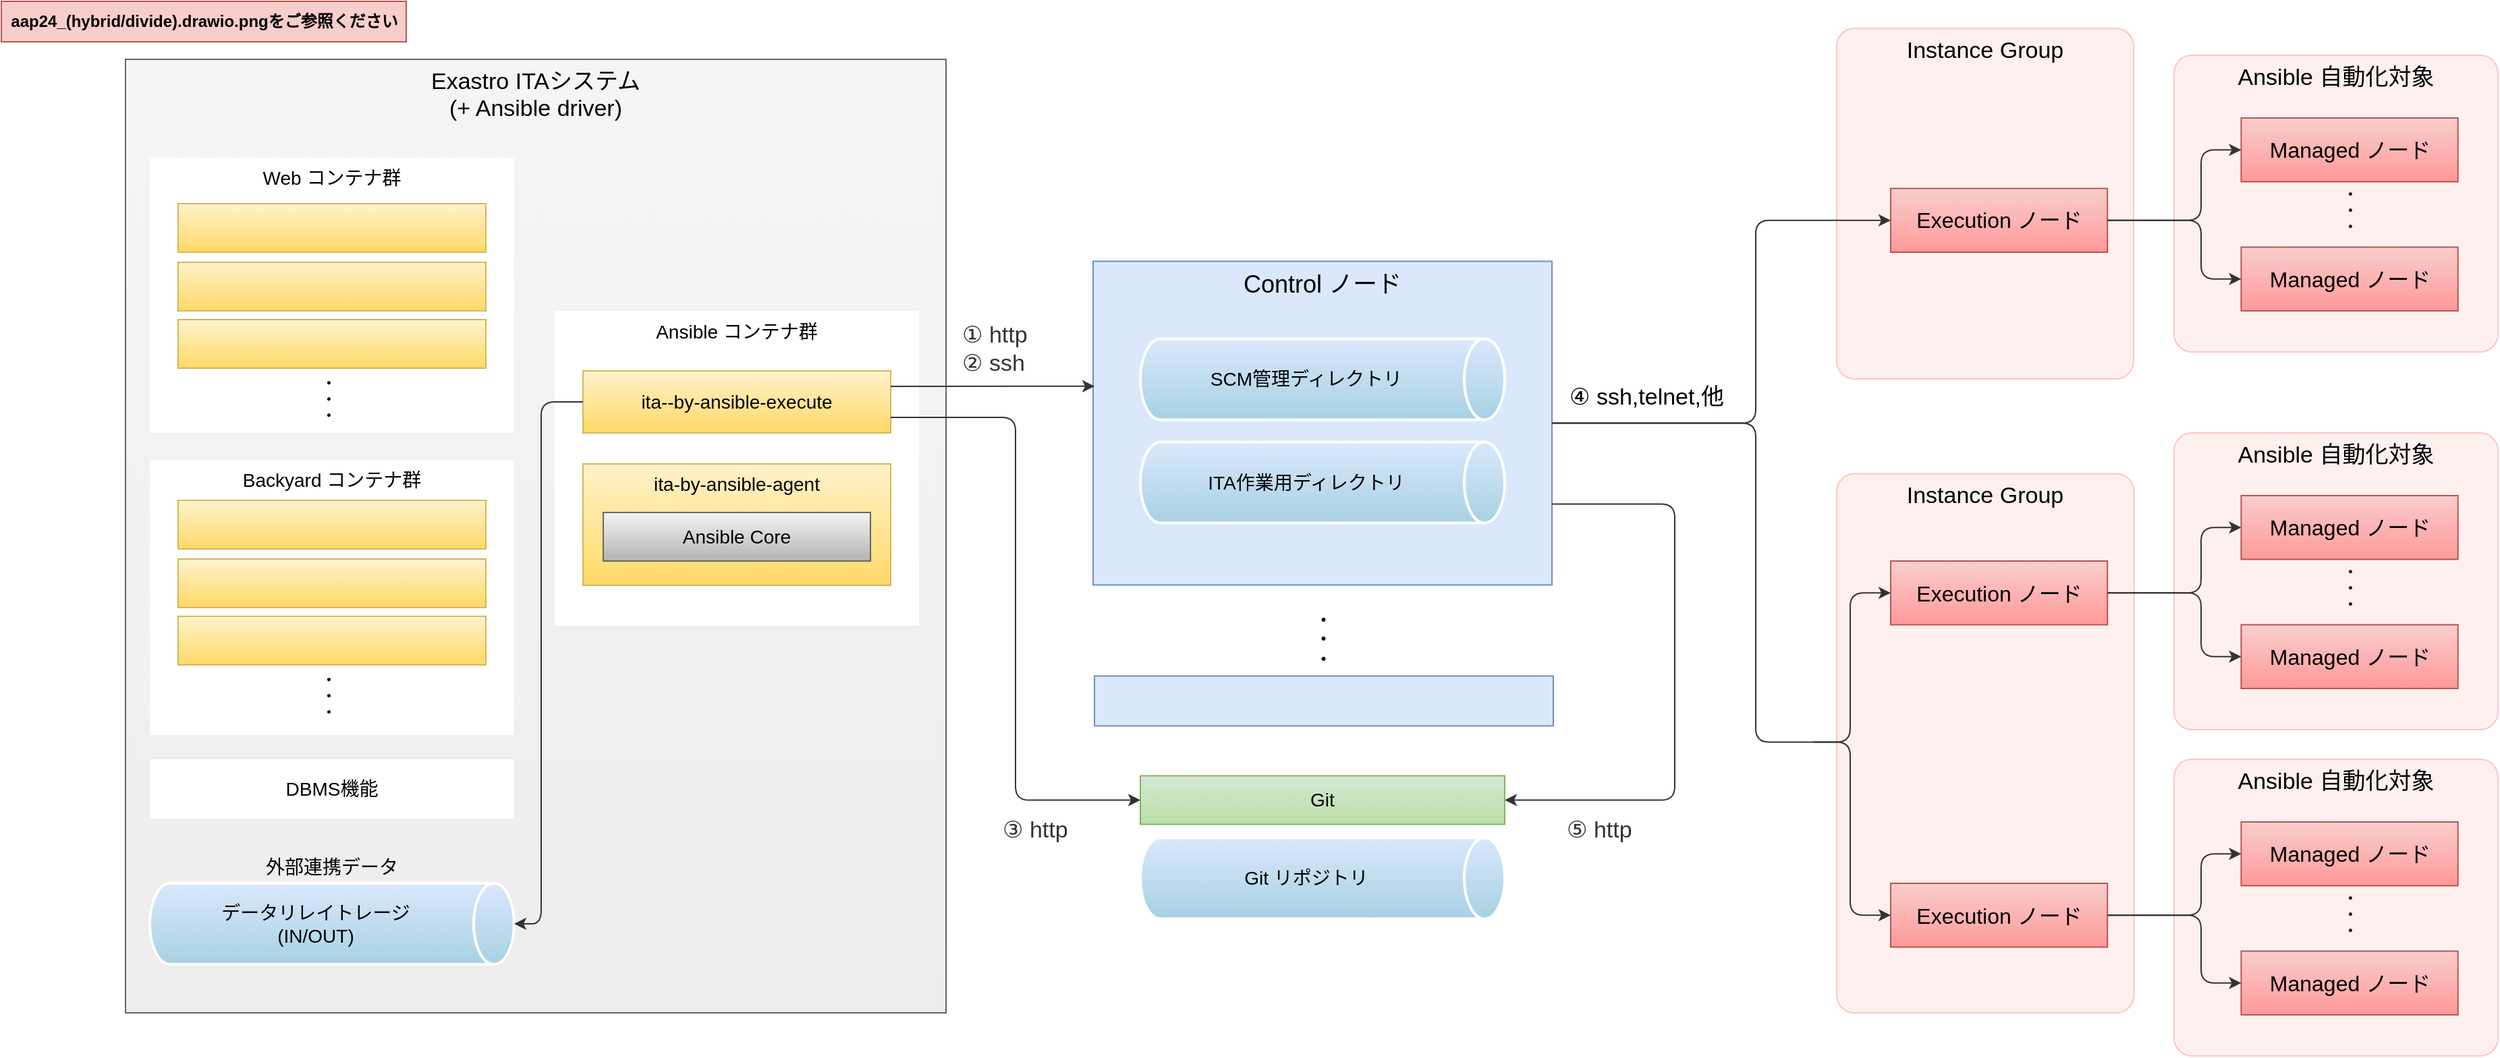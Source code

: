 <mxfile pages="3">
    <diagram name="AAP2.4以前(Execution分離)" id="HrPJcTjiu_YD1BFE7S78">
        <mxGraphModel dx="985" dy="783" grid="1" gridSize="10" guides="1" tooltips="1" connect="1" arrows="1" fold="1" page="1" pageScale="1" pageWidth="2336" pageHeight="1654" math="0" shadow="0">
            <root>
                <mxCell id="zyLyGUna_AHrawo6U4M7-0"/>
                <mxCell id="zyLyGUna_AHrawo6U4M7-1" parent="zyLyGUna_AHrawo6U4M7-0"/>
                <mxCell id="Z7OklR-XN3L8Ld0WTs61-5" value="" style="group" parent="zyLyGUna_AHrawo6U4M7-1" vertex="1" connectable="0">
                    <mxGeometry x="1620" y="612" width="240" height="220" as="geometry"/>
                </mxCell>
                <mxCell id="Z7OklR-XN3L8Ld0WTs61-6" value="Ansible 自動化対象" style="whiteSpace=wrap;html=1;fontSize=17;verticalAlign=top;strokeColor=#FFC5C2;fillColor=#FFF0F0;gradientColor=#FFF0F0;rounded=1;arcSize=6;" parent="Z7OklR-XN3L8Ld0WTs61-5" vertex="1">
                    <mxGeometry width="240" height="220" as="geometry"/>
                </mxCell>
                <mxCell id="Z7OklR-XN3L8Ld0WTs61-7" value="・&lt;br style=&quot;font-size: 10px;&quot;&gt;・&lt;br style=&quot;font-size: 10px;&quot;&gt;・" style="rounded=0;whiteSpace=wrap;html=1;strokeColor=none;strokeWidth=2;fontSize=10;fillColor=none;fontStyle=1" parent="Z7OklR-XN3L8Ld0WTs61-5" vertex="1">
                    <mxGeometry x="52.697" y="98.75" width="154.667" height="32.63" as="geometry"/>
                </mxCell>
                <mxCell id="Z7OklR-XN3L8Ld0WTs61-8" value="&lt;font style=&quot;font-size: 16px;&quot;&gt;Managed ノード&lt;/font&gt;" style="rounded=0;whiteSpace=wrap;html=1;strokeWidth=1;fontSize=14;strokeColor=#b85450;fillColor=#f8cecc;gradientColor=#FF9999;" parent="Z7OklR-XN3L8Ld0WTs61-5" vertex="1">
                    <mxGeometry x="49.725" y="142.25" width="160.615" height="47.25" as="geometry"/>
                </mxCell>
                <mxCell id="Z7OklR-XN3L8Ld0WTs61-9" value="&lt;font style=&quot;font-size: 16px;&quot;&gt;Managed ノード&lt;/font&gt;" style="rounded=0;whiteSpace=wrap;html=1;strokeWidth=1;fontSize=14;strokeColor=#b85450;fillColor=#f8cecc;gradientColor=#FF9999;" parent="Z7OklR-XN3L8Ld0WTs61-5" vertex="1">
                    <mxGeometry x="49.722" y="46.5" width="160.615" height="47.25" as="geometry"/>
                </mxCell>
                <mxCell id="Z7OklR-XN3L8Ld0WTs61-4" value="" style="group" parent="zyLyGUna_AHrawo6U4M7-1" vertex="1" connectable="0">
                    <mxGeometry x="1620" y="370" width="240" height="220" as="geometry"/>
                </mxCell>
                <mxCell id="Z7OklR-XN3L8Ld0WTs61-0" value="Ansible 自動化対象" style="whiteSpace=wrap;html=1;fontSize=17;verticalAlign=top;strokeColor=#FFC5C2;fillColor=#FFF0F0;gradientColor=#FFF0F0;rounded=1;arcSize=6;" parent="Z7OklR-XN3L8Ld0WTs61-4" vertex="1">
                    <mxGeometry width="240" height="220" as="geometry"/>
                </mxCell>
                <mxCell id="Z7OklR-XN3L8Ld0WTs61-1" value="・&lt;br style=&quot;font-size: 10px;&quot;&gt;・&lt;br style=&quot;font-size: 10px;&quot;&gt;・" style="rounded=0;whiteSpace=wrap;html=1;strokeColor=none;strokeWidth=2;fontSize=10;fillColor=none;fontStyle=1" parent="Z7OklR-XN3L8Ld0WTs61-4" vertex="1">
                    <mxGeometry x="52.697" y="98.75" width="154.667" height="32.63" as="geometry"/>
                </mxCell>
                <mxCell id="Z7OklR-XN3L8Ld0WTs61-2" value="&lt;font style=&quot;font-size: 16px;&quot;&gt;Managed ノード&lt;/font&gt;" style="rounded=0;whiteSpace=wrap;html=1;strokeWidth=1;fontSize=14;strokeColor=#b85450;fillColor=#f8cecc;gradientColor=#FF9999;" parent="Z7OklR-XN3L8Ld0WTs61-4" vertex="1">
                    <mxGeometry x="49.725" y="142.25" width="160.615" height="47.25" as="geometry"/>
                </mxCell>
                <mxCell id="Z7OklR-XN3L8Ld0WTs61-3" value="&lt;font style=&quot;font-size: 16px;&quot;&gt;Managed ノード&lt;/font&gt;" style="rounded=0;whiteSpace=wrap;html=1;strokeWidth=1;fontSize=14;strokeColor=#b85450;fillColor=#f8cecc;gradientColor=#FF9999;" parent="Z7OklR-XN3L8Ld0WTs61-4" vertex="1">
                    <mxGeometry x="49.722" y="46.5" width="160.615" height="47.25" as="geometry"/>
                </mxCell>
                <mxCell id="zyLyGUna_AHrawo6U4M7-2" value="ボリュームマウント" style="whiteSpace=wrap;html=1;fontSize=14;verticalAlign=middle;strokeColor=none;fillColor=none;align=left;fontColor=#333333;" parent="zyLyGUna_AHrawo6U4M7-1" vertex="1">
                    <mxGeometry x="420" y="594" width="168" height="44" as="geometry"/>
                </mxCell>
                <mxCell id="zyLyGUna_AHrawo6U4M7-3" value="Ansible 自動化対象" style="whiteSpace=wrap;html=1;fontSize=17;verticalAlign=top;strokeColor=#FFC5C2;fillColor=#FFF0F0;gradientColor=#FFF0F0;rounded=1;arcSize=6;" parent="zyLyGUna_AHrawo6U4M7-1" vertex="1">
                    <mxGeometry x="1620" y="90" width="240" height="220" as="geometry"/>
                </mxCell>
                <mxCell id="zyLyGUna_AHrawo6U4M7-4" value="・&lt;br style=&quot;font-size: 10px;&quot;&gt;・&lt;br style=&quot;font-size: 10px;&quot;&gt;・" style="rounded=0;whiteSpace=wrap;html=1;strokeColor=none;strokeWidth=2;fontSize=10;fillColor=none;fontStyle=1" parent="zyLyGUna_AHrawo6U4M7-1" vertex="1">
                    <mxGeometry x="1672.697" y="188.75" width="154.667" height="32.63" as="geometry"/>
                </mxCell>
                <mxCell id="zyLyGUna_AHrawo6U4M7-5" value="&lt;font style=&quot;font-size: 16px;&quot;&gt;Managed ノード&lt;/font&gt;" style="rounded=0;whiteSpace=wrap;html=1;strokeWidth=1;fontSize=14;strokeColor=#b85450;fillColor=#f8cecc;gradientColor=#FF9999;" parent="zyLyGUna_AHrawo6U4M7-1" vertex="1">
                    <mxGeometry x="1669.725" y="232.25" width="160.615" height="47.25" as="geometry"/>
                </mxCell>
                <mxCell id="zyLyGUna_AHrawo6U4M7-8" value="&lt;font style=&quot;font-size: 16px;&quot;&gt;Managed ノード&lt;/font&gt;" style="rounded=0;whiteSpace=wrap;html=1;strokeWidth=1;fontSize=14;strokeColor=#b85450;fillColor=#f8cecc;gradientColor=#FF9999;" parent="zyLyGUna_AHrawo6U4M7-1" vertex="1">
                    <mxGeometry x="1669.722" y="136.5" width="160.615" height="47.25" as="geometry"/>
                </mxCell>
                <mxCell id="zyLyGUna_AHrawo6U4M7-9" value="&lt;font style=&quot;font-size: 17px;&quot;&gt;&lt;span style=&quot;background-color: initial;&quot;&gt;Exastro ITAシステム&lt;/span&gt;&lt;br style=&quot;&quot;&gt;&lt;/font&gt;&lt;div style=&quot;font-size: 17px;&quot;&gt;&lt;font style=&quot;font-size: 17px;&quot;&gt;(+ Ansible driver)&lt;/font&gt;&lt;/div&gt;" style="whiteSpace=wrap;html=1;fillColor=#f5f5f5;fontSize=16;strokeColor=#666666;verticalAlign=top;gradientColor=#EDEDED;" parent="zyLyGUna_AHrawo6U4M7-1" vertex="1">
                    <mxGeometry x="102" y="93" width="608" height="707" as="geometry"/>
                </mxCell>
                <mxCell id="zyLyGUna_AHrawo6U4M7-10" value="Web コンテナ群" style="whiteSpace=wrap;html=1;fontSize=14;verticalAlign=top;strokeColor=none;" parent="zyLyGUna_AHrawo6U4M7-1" vertex="1">
                    <mxGeometry x="120" y="166" width="270" height="204" as="geometry"/>
                </mxCell>
                <mxCell id="zyLyGUna_AHrawo6U4M7-11" value="Ansible コンテナ群" style="whiteSpace=wrap;html=1;fontSize=14;verticalAlign=top;strokeColor=none;" parent="zyLyGUna_AHrawo6U4M7-1" vertex="1">
                    <mxGeometry x="420" y="279.5" width="270" height="233.5" as="geometry"/>
                </mxCell>
                <mxCell id="zyLyGUna_AHrawo6U4M7-12" value="Backyard コンテナ群" style="whiteSpace=wrap;html=1;fontSize=14;verticalAlign=top;strokeColor=none;" parent="zyLyGUna_AHrawo6U4M7-1" vertex="1">
                    <mxGeometry x="120" y="390" width="270" height="204" as="geometry"/>
                </mxCell>
                <mxCell id="zyLyGUna_AHrawo6U4M7-13" value="DBMS機能" style="whiteSpace=wrap;html=1;fontSize=14;verticalAlign=middle;strokeColor=none;" parent="zyLyGUna_AHrawo6U4M7-1" vertex="1">
                    <mxGeometry x="120" y="612" width="270" height="44" as="geometry"/>
                </mxCell>
                <mxCell id="zyLyGUna_AHrawo6U4M7-14" value="データリレイトレージ&lt;br&gt;(IN/OUT)" style="shape=cylinder3;whiteSpace=wrap;html=1;boundedLbl=1;backgroundOutline=1;size=15;flipV=0;flipH=0;direction=south;strokeColor=#FFFFFF;strokeWidth=2;fontSize=14;fillColor=#dae8fc;gradientColor=#A7D1E3;gradientDirection=east;" parent="zyLyGUna_AHrawo6U4M7-1" vertex="1">
                    <mxGeometry x="120" y="704" width="270" height="60" as="geometry"/>
                </mxCell>
                <mxCell id="zyLyGUna_AHrawo6U4M7-15" value="外部連携データ" style="whiteSpace=wrap;html=1;fontSize=14;verticalAlign=middle;strokeColor=none;fillColor=none;" parent="zyLyGUna_AHrawo6U4M7-1" vertex="1">
                    <mxGeometry x="120" y="670" width="270" height="44" as="geometry"/>
                </mxCell>
                <mxCell id="zyLyGUna_AHrawo6U4M7-16" value="" style="whiteSpace=wrap;html=1;fillColor=#fff2cc;fontSize=14;strokeColor=#d6b656;verticalAlign=middle;gradientColor=#ffd966;" parent="zyLyGUna_AHrawo6U4M7-1" vertex="1">
                    <mxGeometry x="141" y="200" width="228" height="36" as="geometry"/>
                </mxCell>
                <mxCell id="zyLyGUna_AHrawo6U4M7-17" value="" style="whiteSpace=wrap;html=1;fillColor=#fff2cc;fontSize=14;strokeColor=#d6b656;verticalAlign=middle;gradientColor=#ffd966;" parent="zyLyGUna_AHrawo6U4M7-1" vertex="1">
                    <mxGeometry x="141" y="243.5" width="228" height="36" as="geometry"/>
                </mxCell>
                <mxCell id="zyLyGUna_AHrawo6U4M7-18" value="" style="whiteSpace=wrap;html=1;fillColor=#fff2cc;fontSize=14;strokeColor=#d6b656;verticalAlign=middle;gradientColor=#ffd966;" parent="zyLyGUna_AHrawo6U4M7-1" vertex="1">
                    <mxGeometry x="141" y="286" width="228" height="36" as="geometry"/>
                </mxCell>
                <mxCell id="zyLyGUna_AHrawo6U4M7-19" value="・&lt;br style=&quot;font-size: 10px;&quot;&gt;・&lt;br style=&quot;font-size: 10px;&quot;&gt;・" style="rounded=0;whiteSpace=wrap;html=1;strokeColor=none;strokeWidth=2;fontSize=10;fillColor=none;fontStyle=1" parent="zyLyGUna_AHrawo6U4M7-1" vertex="1">
                    <mxGeometry x="143.2" y="340.0" width="218.8" height="10" as="geometry"/>
                </mxCell>
                <mxCell id="zyLyGUna_AHrawo6U4M7-20" value="" style="whiteSpace=wrap;html=1;fillColor=#fff2cc;fontSize=14;strokeColor=#d6b656;verticalAlign=middle;gradientColor=#ffd966;" parent="zyLyGUna_AHrawo6U4M7-1" vertex="1">
                    <mxGeometry x="141" y="420" width="228" height="36" as="geometry"/>
                </mxCell>
                <mxCell id="zyLyGUna_AHrawo6U4M7-21" value="" style="whiteSpace=wrap;html=1;fillColor=#fff2cc;fontSize=14;strokeColor=#d6b656;verticalAlign=middle;gradientColor=#ffd966;" parent="zyLyGUna_AHrawo6U4M7-1" vertex="1">
                    <mxGeometry x="141" y="463.5" width="228" height="36" as="geometry"/>
                </mxCell>
                <mxCell id="zyLyGUna_AHrawo6U4M7-22" value="" style="whiteSpace=wrap;html=1;fillColor=#fff2cc;fontSize=14;strokeColor=#d6b656;verticalAlign=middle;gradientColor=#ffd966;" parent="zyLyGUna_AHrawo6U4M7-1" vertex="1">
                    <mxGeometry x="141" y="506" width="228" height="36" as="geometry"/>
                </mxCell>
                <mxCell id="zyLyGUna_AHrawo6U4M7-23" value="・&lt;br style=&quot;font-size: 10px;&quot;&gt;・&lt;br style=&quot;font-size: 10px;&quot;&gt;・" style="rounded=0;whiteSpace=wrap;html=1;strokeColor=none;strokeWidth=2;fontSize=10;fillColor=none;fontStyle=1" parent="zyLyGUna_AHrawo6U4M7-1" vertex="1">
                    <mxGeometry x="143.2" y="560.0" width="218.8" height="10" as="geometry"/>
                </mxCell>
                <mxCell id="zyLyGUna_AHrawo6U4M7-24" value="ita--by-ansible-execute" style="whiteSpace=wrap;html=1;fillColor=#fff2cc;fontSize=14;strokeColor=#d6b656;verticalAlign=middle;gradientColor=#ffd966;" parent="zyLyGUna_AHrawo6U4M7-1" vertex="1">
                    <mxGeometry x="441" y="324" width="228" height="46" as="geometry"/>
                </mxCell>
                <mxCell id="zyLyGUna_AHrawo6U4M7-25" value="ita-by-ansible-agent" style="whiteSpace=wrap;html=1;fillColor=#fff2cc;fontSize=14;strokeColor=#d6b656;verticalAlign=top;gradientColor=#ffd966;" parent="zyLyGUna_AHrawo6U4M7-1" vertex="1">
                    <mxGeometry x="441" y="393" width="228" height="90" as="geometry"/>
                </mxCell>
                <mxCell id="zyLyGUna_AHrawo6U4M7-26" value="Ansible Core" style="whiteSpace=wrap;html=1;fillColor=#f5f5f5;fontSize=14;strokeColor=#666666;verticalAlign=middle;gradientColor=#b3b3b3;" parent="zyLyGUna_AHrawo6U4M7-1" vertex="1">
                    <mxGeometry x="456" y="429" width="198" height="36" as="geometry"/>
                </mxCell>
                <mxCell id="zyLyGUna_AHrawo6U4M7-27" style="edgeStyle=orthogonalEdgeStyle;rounded=1;orthogonalLoop=1;jettySize=auto;html=1;exitX=0;exitY=0.5;exitDx=0;exitDy=0;fontSize=14;jumpStyle=gap;strokeColor=#333333;entryX=0.5;entryY=0;entryDx=0;entryDy=0;entryPerimeter=0;" parent="zyLyGUna_AHrawo6U4M7-1" source="zyLyGUna_AHrawo6U4M7-24" target="zyLyGUna_AHrawo6U4M7-14" edge="1">
                    <mxGeometry relative="1" as="geometry">
                        <mxPoint x="679" y="357" as="sourcePoint"/>
                        <mxPoint x="826" y="358" as="targetPoint"/>
                        <Array as="points">
                            <mxPoint x="410" y="347"/>
                            <mxPoint x="410" y="734"/>
                        </Array>
                    </mxGeometry>
                </mxCell>
                <mxCell id="zyLyGUna_AHrawo6U4M7-30" value="Git" style="whiteSpace=wrap;html=1;fillColor=#d5e8d4;fontSize=14;strokeColor=#82b366;verticalAlign=middle;gradientColor=#B9E0A5;" parent="zyLyGUna_AHrawo6U4M7-1" vertex="1">
                    <mxGeometry x="854" y="624.25" width="270" height="36" as="geometry"/>
                </mxCell>
                <mxCell id="zyLyGUna_AHrawo6U4M7-31" value="Git リポジトリ" style="shape=cylinder3;whiteSpace=wrap;html=1;boundedLbl=1;backgroundOutline=1;size=15;flipV=0;flipH=0;direction=south;strokeColor=#FFFFFF;strokeWidth=2;fontSize=14;fillColor=#DAE8FC;gradientColor=#A7D1E3;gradientDirection=east;" parent="zyLyGUna_AHrawo6U4M7-1" vertex="1">
                    <mxGeometry x="854" y="670.25" width="270" height="60" as="geometry"/>
                </mxCell>
                <mxCell id="zyLyGUna_AHrawo6U4M7-32" value="" style="group" parent="zyLyGUna_AHrawo6U4M7-1" vertex="1" connectable="0">
                    <mxGeometry x="790" y="232.75" width="398" height="321.018" as="geometry"/>
                </mxCell>
                <mxCell id="zyLyGUna_AHrawo6U4M7-33" value="&lt;font style=&quot;font-size: 18px;&quot;&gt;Control ノード&lt;/font&gt;" style="whiteSpace=wrap;html=1;fillColor=#dae8fc;fontSize=16;strokeColor=#6c8ebf;verticalAlign=top;" parent="zyLyGUna_AHrawo6U4M7-32" vertex="1">
                    <mxGeometry x="29" y="10" width="340" height="240" as="geometry"/>
                </mxCell>
                <mxCell id="zyLyGUna_AHrawo6U4M7-34" value="SCM管理ディレクトリ" style="shape=cylinder3;whiteSpace=wrap;html=1;boundedLbl=1;backgroundOutline=1;size=15;flipV=0;flipH=0;direction=south;strokeColor=#FFFFFF;strokeWidth=2;fontSize=14;fillColor=#dae8fc;gradientColor=#A7D1E3;gradientDirection=east;" parent="zyLyGUna_AHrawo6U4M7-32" vertex="1">
                    <mxGeometry x="64" y="67.5" width="270" height="60" as="geometry"/>
                </mxCell>
                <mxCell id="zyLyGUna_AHrawo6U4M7-35" value="ITA作業用ディレクトリ" style="shape=cylinder3;whiteSpace=wrap;html=1;boundedLbl=1;backgroundOutline=1;size=15;flipV=0;flipH=0;direction=south;strokeColor=#FFFFFF;strokeWidth=2;fontSize=14;fillColor=#dae8fc;gradientColor=#A7D1E3;gradientDirection=east;" parent="zyLyGUna_AHrawo6U4M7-32" vertex="1">
                    <mxGeometry x="64" y="144" width="270" height="60" as="geometry"/>
                </mxCell>
                <mxCell id="zyLyGUna_AHrawo6U4M7-36" value="・&lt;br style=&quot;font-size: 12px;&quot;&gt;・&lt;br style=&quot;font-size: 12px;&quot;&gt;・" style="rounded=0;whiteSpace=wrap;html=1;strokeColor=none;strokeWidth=2;fontSize=12;fillColor=none;fontStyle=1" parent="zyLyGUna_AHrawo6U4M7-32" vertex="1">
                    <mxGeometry x="89.598" y="260.003" width="218.803" height="61.015" as="geometry"/>
                </mxCell>
                <mxCell id="zyLyGUna_AHrawo6U4M7-37" style="edgeStyle=orthogonalEdgeStyle;rounded=1;orthogonalLoop=1;jettySize=auto;html=1;fontSize=14;jumpStyle=gap;strokeColor=#333333;entryX=1;entryY=0.5;entryDx=0;entryDy=0;exitX=1;exitY=0.75;exitDx=0;exitDy=0;" parent="zyLyGUna_AHrawo6U4M7-1" source="zyLyGUna_AHrawo6U4M7-33" target="zyLyGUna_AHrawo6U4M7-30" edge="1">
                    <mxGeometry relative="1" as="geometry">
                        <mxPoint x="604" y="-508.25" as="sourcePoint"/>
                        <mxPoint x="815" y="-174.75" as="targetPoint"/>
                        <Array as="points">
                            <mxPoint x="1250" y="423"/>
                            <mxPoint x="1250" y="642"/>
                        </Array>
                    </mxGeometry>
                </mxCell>
                <mxCell id="zyLyGUna_AHrawo6U4M7-38" value="" style="whiteSpace=wrap;html=1;fillColor=#dae8fc;fontSize=16;strokeColor=#6c8ebf;verticalAlign=top;" parent="zyLyGUna_AHrawo6U4M7-1" vertex="1">
                    <mxGeometry x="820" y="550.25" width="340" height="37" as="geometry"/>
                </mxCell>
                <mxCell id="zyLyGUna_AHrawo6U4M7-39" style="edgeStyle=orthogonalEdgeStyle;rounded=1;orthogonalLoop=1;jettySize=auto;html=1;exitX=1;exitY=0.25;exitDx=0;exitDy=0;fontSize=14;jumpStyle=gap;strokeColor=#333333;entryX=0.003;entryY=0.386;entryDx=0;entryDy=0;entryPerimeter=0;" parent="zyLyGUna_AHrawo6U4M7-1" source="zyLyGUna_AHrawo6U4M7-24" target="zyLyGUna_AHrawo6U4M7-33" edge="1">
                    <mxGeometry relative="1" as="geometry">
                        <mxPoint x="810" y="334" as="targetPoint"/>
                        <mxPoint x="669" y="343.45" as="sourcePoint"/>
                    </mxGeometry>
                </mxCell>
                <mxCell id="zyLyGUna_AHrawo6U4M7-40" style="edgeStyle=orthogonalEdgeStyle;rounded=1;orthogonalLoop=1;jettySize=auto;html=1;fontSize=14;jumpStyle=gap;strokeColor=#333333;entryX=0;entryY=0.5;entryDx=0;entryDy=0;exitX=1;exitY=0.75;exitDx=0;exitDy=0;" parent="zyLyGUna_AHrawo6U4M7-1" source="zyLyGUna_AHrawo6U4M7-24" target="zyLyGUna_AHrawo6U4M7-30" edge="1">
                    <mxGeometry relative="1" as="geometry">
                        <mxPoint x="680" y="360" as="sourcePoint"/>
                        <mxPoint x="881" y="690.75" as="targetPoint"/>
                    </mxGeometry>
                </mxCell>
                <mxCell id="zyLyGUna_AHrawo6U4M7-41" value="① http&lt;br style=&quot;font-size: 17px;&quot;&gt;② ssh" style="whiteSpace=wrap;html=1;fontSize=17;verticalAlign=middle;strokeColor=none;fillColor=none;align=left;fontColor=#333333;" parent="zyLyGUna_AHrawo6U4M7-1" vertex="1">
                    <mxGeometry x="720" y="286" width="80" height="44" as="geometry"/>
                </mxCell>
                <mxCell id="zyLyGUna_AHrawo6U4M7-42" value="③ http" style="whiteSpace=wrap;html=1;fontSize=17;verticalAlign=middle;strokeColor=none;fillColor=none;align=left;fontColor=#333333;" parent="zyLyGUna_AHrawo6U4M7-1" vertex="1">
                    <mxGeometry x="750" y="643.13" width="80" height="44" as="geometry"/>
                </mxCell>
                <mxCell id="zyLyGUna_AHrawo6U4M7-43" value="⑤ http" style="whiteSpace=wrap;html=1;fontSize=17;verticalAlign=middle;strokeColor=none;fillColor=none;align=left;fontColor=#333333;" parent="zyLyGUna_AHrawo6U4M7-1" vertex="1">
                    <mxGeometry x="1168" y="643.13" width="80" height="44" as="geometry"/>
                </mxCell>
                <mxCell id="zyLyGUna_AHrawo6U4M7-44" value="&lt;span style=&quot;color: rgb(0, 0, 0); text-align: center;&quot;&gt;④ ssh,telnet,他&lt;/span&gt;" style="whiteSpace=wrap;html=1;fontSize=17;verticalAlign=middle;strokeColor=none;fillColor=none;align=left;fontColor=#333333;" parent="zyLyGUna_AHrawo6U4M7-1" vertex="1">
                    <mxGeometry x="1170" y="322" width="123" height="44" as="geometry"/>
                </mxCell>
                <mxCell id="yMIp4jwXd7m6bD_qJT0J-0" value="Instance Group" style="whiteSpace=wrap;html=1;fontSize=17;verticalAlign=top;strokeColor=#FFC5C2;fillColor=#FFF0F0;gradientColor=#FFF0F0;rounded=1;arcSize=6;" parent="zyLyGUna_AHrawo6U4M7-1" vertex="1">
                    <mxGeometry x="1370" y="70" width="220" height="260" as="geometry"/>
                </mxCell>
                <mxCell id="yMIp4jwXd7m6bD_qJT0J-4" value="&lt;font style=&quot;font-size: 16px;&quot;&gt;Execution ノード&lt;/font&gt;" style="rounded=0;whiteSpace=wrap;html=1;strokeWidth=1;fontSize=14;strokeColor=#b85450;fillColor=#f8cecc;gradientColor=#FF9999;" parent="zyLyGUna_AHrawo6U4M7-1" vertex="1">
                    <mxGeometry x="1410.002" y="188.75" width="160.615" height="47.25" as="geometry"/>
                </mxCell>
                <mxCell id="zyLyGUna_AHrawo6U4M7-29" value="" style="edgeStyle=elbowEdgeStyle;html=1;fontColor=#333333;startArrow=classic;startFill=1;endArrow=none;endFill=0;strokeColor=#333333;strokeWidth=1;jumpStyle=gap;entryX=1;entryY=0.5;entryDx=0;entryDy=0;exitX=0;exitY=0.5;exitDx=0;exitDy=0;" parent="zyLyGUna_AHrawo6U4M7-1" source="zyLyGUna_AHrawo6U4M7-8" target="yMIp4jwXd7m6bD_qJT0J-4" edge="1">
                    <mxGeometry relative="1" as="geometry">
                        <mxPoint x="854.923" y="377.125" as="sourcePoint"/>
                        <mxPoint x="654" y="472.5" as="targetPoint"/>
                        <Array as="points">
                            <mxPoint x="1640" y="180"/>
                        </Array>
                    </mxGeometry>
                </mxCell>
                <mxCell id="zyLyGUna_AHrawo6U4M7-45" style="edgeStyle=orthogonalEdgeStyle;rounded=1;orthogonalLoop=1;jettySize=auto;html=1;exitX=1;exitY=0.5;exitDx=0;exitDy=0;fontSize=14;jumpStyle=gap;strokeColor=#333333;entryX=0;entryY=0.5;entryDx=0;entryDy=0;" parent="zyLyGUna_AHrawo6U4M7-1" source="yMIp4jwXd7m6bD_qJT0J-4" target="zyLyGUna_AHrawo6U4M7-5" edge="1">
                    <mxGeometry relative="1" as="geometry">
                        <mxPoint x="1339.89" y="403.27" as="targetPoint"/>
                        <mxPoint x="1200" y="402.34" as="sourcePoint"/>
                        <Array as="points">
                            <mxPoint x="1640" y="212"/>
                            <mxPoint x="1640" y="256"/>
                        </Array>
                    </mxGeometry>
                </mxCell>
                <mxCell id="zyLyGUna_AHrawo6U4M7-28" value="" style="edgeStyle=elbowEdgeStyle;html=1;fontColor=#333333;startArrow=classic;startFill=1;endArrow=none;endFill=0;strokeColor=#333333;strokeWidth=1;jumpStyle=gap;entryX=1;entryY=0.5;entryDx=0;entryDy=0;exitX=0;exitY=0.5;exitDx=0;exitDy=0;" parent="zyLyGUna_AHrawo6U4M7-1" source="yMIp4jwXd7m6bD_qJT0J-4" target="zyLyGUna_AHrawo6U4M7-33" edge="1">
                    <mxGeometry relative="1" as="geometry">
                        <mxPoint x="1430" y="209.13" as="sourcePoint"/>
                        <mxPoint x="654" y="472.5" as="targetPoint"/>
                        <Array as="points">
                            <mxPoint x="1310" y="280"/>
                        </Array>
                    </mxGeometry>
                </mxCell>
                <mxCell id="yMIp4jwXd7m6bD_qJT0J-5" value="Instance Group" style="whiteSpace=wrap;html=1;fontSize=17;verticalAlign=top;strokeColor=#FFC5C2;fillColor=#FFF0F0;gradientColor=#FFF0F0;rounded=1;arcSize=6;" parent="zyLyGUna_AHrawo6U4M7-1" vertex="1">
                    <mxGeometry x="1370" y="400.25" width="220.31" height="399.75" as="geometry"/>
                </mxCell>
                <mxCell id="yMIp4jwXd7m6bD_qJT0J-6" value="&lt;font style=&quot;font-size: 16px;&quot;&gt;Execution ノード&lt;/font&gt;" style="rounded=0;whiteSpace=wrap;html=1;strokeWidth=1;fontSize=14;strokeColor=#b85450;fillColor=#f8cecc;gradientColor=#FF9999;" parent="zyLyGUna_AHrawo6U4M7-1" vertex="1">
                    <mxGeometry x="1410.002" y="465" width="160.615" height="47.25" as="geometry"/>
                </mxCell>
                <mxCell id="yMIp4jwXd7m6bD_qJT0J-7" value="" style="edgeStyle=elbowEdgeStyle;html=1;fontColor=#333333;startArrow=classic;startFill=1;endArrow=none;endFill=0;strokeColor=#333333;strokeWidth=1;jumpStyle=gap;entryX=1;entryY=0.5;entryDx=0;entryDy=0;exitX=0;exitY=0.5;exitDx=0;exitDy=0;" parent="zyLyGUna_AHrawo6U4M7-1" source="Z7OklR-XN3L8Ld0WTs61-3" target="yMIp4jwXd7m6bD_qJT0J-6" edge="1">
                    <mxGeometry x="0.619" y="268" relative="1" as="geometry">
                        <mxPoint x="1669.722" y="430.125" as="sourcePoint"/>
                        <mxPoint x="1570.648" y="482.225" as="targetPoint"/>
                        <Array as="points">
                            <mxPoint x="1640" y="450"/>
                        </Array>
                        <mxPoint as="offset"/>
                    </mxGeometry>
                </mxCell>
                <mxCell id="yMIp4jwXd7m6bD_qJT0J-8" style="edgeStyle=orthogonalEdgeStyle;rounded=1;orthogonalLoop=1;jettySize=auto;html=1;fontSize=14;jumpStyle=gap;strokeColor=#333333;exitX=1;exitY=0.5;exitDx=0;exitDy=0;entryX=0;entryY=0.5;entryDx=0;entryDy=0;" parent="zyLyGUna_AHrawo6U4M7-1" source="yMIp4jwXd7m6bD_qJT0J-6" target="Z7OklR-XN3L8Ld0WTs61-2" edge="1">
                    <mxGeometry relative="1" as="geometry">
                        <mxPoint x="1669.725" y="525.875" as="targetPoint"/>
                        <mxPoint x="1570.648" y="482.225" as="sourcePoint"/>
                        <Array as="points">
                            <mxPoint x="1640" y="489"/>
                            <mxPoint x="1640" y="536"/>
                        </Array>
                    </mxGeometry>
                </mxCell>
                <mxCell id="yMIp4jwXd7m6bD_qJT0J-9" value="&lt;font style=&quot;font-size: 16px;&quot;&gt;Execution ノード&lt;/font&gt;" style="rounded=0;whiteSpace=wrap;html=1;strokeWidth=1;fontSize=14;strokeColor=#b85450;fillColor=#f8cecc;gradientColor=#FF9999;" parent="zyLyGUna_AHrawo6U4M7-1" vertex="1">
                    <mxGeometry x="1410.002" y="704" width="160.615" height="47.25" as="geometry"/>
                </mxCell>
                <mxCell id="FwET_xjF38KncHt4Y5W6-8" value="" style="edgeStyle=elbowEdgeStyle;html=1;fontColor=#333333;startArrow=classic;startFill=1;endArrow=none;endFill=0;strokeColor=#333333;strokeWidth=1;jumpStyle=gap;entryX=1;entryY=0.5;entryDx=0;entryDy=0;exitX=0;exitY=0.5;exitDx=0;exitDy=0;" parent="zyLyGUna_AHrawo6U4M7-1" source="Z7OklR-XN3L8Ld0WTs61-9" target="yMIp4jwXd7m6bD_qJT0J-9" edge="1">
                    <mxGeometry x="0.619" y="268" relative="1" as="geometry">
                        <mxPoint x="1669.722" y="664.125" as="sourcePoint"/>
                        <mxPoint x="1570.618" y="716.175" as="targetPoint"/>
                        <Array as="points">
                            <mxPoint x="1640" y="683.36"/>
                        </Array>
                        <mxPoint as="offset"/>
                    </mxGeometry>
                </mxCell>
                <mxCell id="FwET_xjF38KncHt4Y5W6-9" style="edgeStyle=orthogonalEdgeStyle;rounded=1;orthogonalLoop=1;jettySize=auto;html=1;fontSize=14;jumpStyle=gap;strokeColor=#333333;entryX=0;entryY=0.5;entryDx=0;entryDy=0;exitX=1;exitY=0.5;exitDx=0;exitDy=0;" parent="zyLyGUna_AHrawo6U4M7-1" source="yMIp4jwXd7m6bD_qJT0J-9" target="Z7OklR-XN3L8Ld0WTs61-8" edge="1">
                    <mxGeometry relative="1" as="geometry">
                        <mxPoint x="1669.725" y="759.875" as="targetPoint"/>
                        <mxPoint x="1570.618" y="716.175" as="sourcePoint"/>
                        <Array as="points">
                            <mxPoint x="1640" y="728"/>
                            <mxPoint x="1640" y="778"/>
                        </Array>
                    </mxGeometry>
                </mxCell>
                <mxCell id="FwET_xjF38KncHt4Y5W6-10" value="" style="edgeStyle=elbowEdgeStyle;html=1;fontColor=#333333;startArrow=none;startFill=0;endArrow=none;endFill=0;strokeColor=#333333;strokeWidth=1;jumpStyle=gap;entryX=1;entryY=0.5;entryDx=0;entryDy=0;exitX=0.25;exitY=0;exitDx=0;exitDy=0;" parent="zyLyGUna_AHrawo6U4M7-1" source="FwET_xjF38KncHt4Y5W6-11" target="zyLyGUna_AHrawo6U4M7-33" edge="1">
                    <mxGeometry relative="1" as="geometry">
                        <mxPoint x="1300" y="480" as="sourcePoint"/>
                        <mxPoint x="1169" y="372.75" as="targetPoint"/>
                        <Array as="points">
                            <mxPoint x="1310" y="420"/>
                        </Array>
                    </mxGeometry>
                </mxCell>
                <mxCell id="FwET_xjF38KncHt4Y5W6-11" value="" style="whiteSpace=wrap;html=1;fillColor=none;fontSize=16;strokeColor=none;verticalAlign=top;rotation=90;" parent="zyLyGUna_AHrawo6U4M7-1" vertex="1">
                    <mxGeometry x="1261" y="616" width="145" height="39" as="geometry"/>
                </mxCell>
                <mxCell id="FwET_xjF38KncHt4Y5W6-12" value="" style="edgeStyle=elbowEdgeStyle;html=1;fontColor=#333333;startArrow=classic;startFill=1;endArrow=none;endFill=0;strokeColor=#333333;strokeWidth=1;jumpStyle=gap;entryX=0.25;entryY=0;entryDx=0;entryDy=0;exitX=0;exitY=0.5;exitDx=0;exitDy=0;" parent="zyLyGUna_AHrawo6U4M7-1" source="yMIp4jwXd7m6bD_qJT0J-6" target="FwET_xjF38KncHt4Y5W6-11" edge="1">
                    <mxGeometry relative="1" as="geometry">
                        <mxPoint x="1407.052" y="491.385" as="sourcePoint"/>
                        <mxPoint x="1307.948" y="543.635" as="targetPoint"/>
                        <Array as="points">
                            <mxPoint x="1380" y="540"/>
                        </Array>
                    </mxGeometry>
                </mxCell>
                <mxCell id="FwET_xjF38KncHt4Y5W6-13" value="" style="edgeStyle=elbowEdgeStyle;html=1;fontColor=#333333;startArrow=classic;startFill=1;endArrow=none;endFill=0;strokeColor=#333333;strokeWidth=1;jumpStyle=gap;exitX=0;exitY=0.5;exitDx=0;exitDy=0;entryX=0.25;entryY=0;entryDx=0;entryDy=0;" parent="zyLyGUna_AHrawo6U4M7-1" source="yMIp4jwXd7m6bD_qJT0J-9" target="FwET_xjF38KncHt4Y5W6-11" edge="1">
                    <mxGeometry relative="1" as="geometry">
                        <mxPoint x="1420.002" y="492.815" as="sourcePoint"/>
                        <mxPoint x="1344" y="609.5" as="targetPoint"/>
                        <Array as="points">
                            <mxPoint x="1380" y="650"/>
                        </Array>
                    </mxGeometry>
                </mxCell>
                <mxCell id="tTNBHTlf7uFmPY4IN0_u-0" value="aap24_(hybrid/divide).drawio.pngをご参照ください" style="text;html=1;align=center;verticalAlign=middle;resizable=0;points=[];autosize=1;strokeColor=#b85450;fillColor=#f8cecc;fontStyle=1" vertex="1" parent="zyLyGUna_AHrawo6U4M7-1">
                    <mxGeometry x="10" y="50" width="300" height="30" as="geometry"/>
                </mxCell>
            </root>
        </mxGraphModel>
    </diagram>
    <diagram id="P0Y6QexMz69vUVXYiUK5" name="AAP2.4以前(Hybrid)">
        <mxGraphModel dx="985" dy="783" grid="1" gridSize="10" guides="1" tooltips="1" connect="1" arrows="1" fold="1" page="1" pageScale="1" pageWidth="2336" pageHeight="1654" math="0" shadow="0">
            <root>
                <mxCell id="0"/>
                <mxCell id="1" parent="0"/>
                <mxCell id="E9rqh3Xw5hFvDiPMlZkM-31" value="ボリュームマウント" style="whiteSpace=wrap;html=1;fontSize=14;verticalAlign=middle;strokeColor=none;fillColor=none;align=left;fontColor=#333333;" parent="1" vertex="1">
                    <mxGeometry x="420" y="594" width="168" height="44" as="geometry"/>
                </mxCell>
                <mxCell id="E9rqh3Xw5hFvDiPMlZkM-2" value="Ansible 自動化対象" style="whiteSpace=wrap;html=1;fontSize=17;verticalAlign=top;strokeColor=#FFC5C2;fillColor=#FFF0F0;gradientColor=#FFF0F0;rounded=1;arcSize=6;" parent="1" vertex="1">
                    <mxGeometry x="1310" y="177" width="278" height="340" as="geometry"/>
                </mxCell>
                <mxCell id="E9rqh3Xw5hFvDiPMlZkM-3" value="・&lt;br style=&quot;font-size: 10px;&quot;&gt;・&lt;br style=&quot;font-size: 10px;&quot;&gt;・" style="rounded=0;whiteSpace=wrap;html=1;strokeColor=none;strokeWidth=2;fontSize=10;fillColor=none;fontStyle=1" parent="1" vertex="1">
                    <mxGeometry x="1372.697" y="293.5" width="154.667" height="32.63" as="geometry"/>
                </mxCell>
                <mxCell id="E9rqh3Xw5hFvDiPMlZkM-4" value="&lt;font style=&quot;font-size: 16px;&quot;&gt;Managed ノード&lt;/font&gt;" style="rounded=0;whiteSpace=wrap;html=1;strokeWidth=1;fontSize=14;strokeColor=#b85450;fillColor=#f8cecc;gradientColor=#FF9999;" parent="1" vertex="1">
                    <mxGeometry x="1372.695" y="339.13" width="160.615" height="47.25" as="geometry"/>
                </mxCell>
                <mxCell id="E9rqh3Xw5hFvDiPMlZkM-5" value="・&lt;br style=&quot;font-size: 10px;&quot;&gt;・&lt;br style=&quot;font-size: 10px;&quot;&gt;・" style="rounded=0;whiteSpace=wrap;html=1;strokeColor=none;strokeWidth=2;fontSize=10;fillColor=none;fontStyle=1" parent="1" vertex="1">
                    <mxGeometry x="1372.697" y="394" width="154.667" height="32.63" as="geometry"/>
                </mxCell>
                <mxCell id="E9rqh3Xw5hFvDiPMlZkM-6" value="&lt;font style=&quot;font-size: 16px;&quot;&gt;Managed ノード&lt;/font&gt;" style="rounded=0;whiteSpace=wrap;html=1;strokeWidth=1;fontSize=14;strokeColor=#b85450;fillColor=#f8cecc;gradientColor=#FF9999;" parent="1" vertex="1">
                    <mxGeometry x="1372.692" y="436.25" width="160.615" height="47.25" as="geometry"/>
                </mxCell>
                <mxCell id="E9rqh3Xw5hFvDiPMlZkM-7" value="&lt;font style=&quot;font-size: 16px;&quot;&gt;Managed ノード&lt;/font&gt;" style="rounded=0;whiteSpace=wrap;html=1;strokeWidth=1;fontSize=14;strokeColor=#b85450;fillColor=#f8cecc;gradientColor=#FF9999;" parent="1" vertex="1">
                    <mxGeometry x="1372.692" y="233.5" width="160.615" height="47.25" as="geometry"/>
                </mxCell>
                <mxCell id="E9rqh3Xw5hFvDiPMlZkM-8" value="&lt;font style=&quot;font-size: 17px;&quot;&gt;&lt;span style=&quot;background-color: initial;&quot;&gt;Exastro ITAシステム&lt;/span&gt;&lt;br style=&quot;&quot;&gt;&lt;/font&gt;&lt;div style=&quot;font-size: 17px;&quot;&gt;&lt;font style=&quot;font-size: 17px;&quot;&gt;(+ Ansible driver)&lt;/font&gt;&lt;/div&gt;" style="whiteSpace=wrap;html=1;fillColor=#f5f5f5;fontSize=16;strokeColor=#666666;verticalAlign=top;gradientColor=#EDEDED;" parent="1" vertex="1">
                    <mxGeometry x="102" y="93" width="608" height="707" as="geometry"/>
                </mxCell>
                <mxCell id="E9rqh3Xw5hFvDiPMlZkM-9" value="Web コンテナ群" style="whiteSpace=wrap;html=1;fontSize=14;verticalAlign=top;strokeColor=none;" parent="1" vertex="1">
                    <mxGeometry x="120" y="166" width="270" height="204" as="geometry"/>
                </mxCell>
                <mxCell id="E9rqh3Xw5hFvDiPMlZkM-10" value="Ansible コンテナ群" style="whiteSpace=wrap;html=1;fontSize=14;verticalAlign=top;strokeColor=none;" parent="1" vertex="1">
                    <mxGeometry x="420" y="279.5" width="270" height="233.5" as="geometry"/>
                </mxCell>
                <mxCell id="E9rqh3Xw5hFvDiPMlZkM-11" value="Backyard コンテナ群" style="whiteSpace=wrap;html=1;fontSize=14;verticalAlign=top;strokeColor=none;" parent="1" vertex="1">
                    <mxGeometry x="120" y="390" width="270" height="204" as="geometry"/>
                </mxCell>
                <mxCell id="E9rqh3Xw5hFvDiPMlZkM-12" value="DBMS機能" style="whiteSpace=wrap;html=1;fontSize=14;verticalAlign=middle;strokeColor=none;" parent="1" vertex="1">
                    <mxGeometry x="120" y="612" width="270" height="44" as="geometry"/>
                </mxCell>
                <mxCell id="E9rqh3Xw5hFvDiPMlZkM-13" value="データリレイトレージ&lt;br&gt;(IN/OUT)" style="shape=cylinder3;whiteSpace=wrap;html=1;boundedLbl=1;backgroundOutline=1;size=15;flipV=0;flipH=0;direction=south;strokeColor=#FFFFFF;strokeWidth=2;fontSize=14;fillColor=#dae8fc;gradientColor=#A7D1E3;gradientDirection=east;" parent="1" vertex="1">
                    <mxGeometry x="120" y="704" width="270" height="60" as="geometry"/>
                </mxCell>
                <mxCell id="E9rqh3Xw5hFvDiPMlZkM-14" value="外部連携データ" style="whiteSpace=wrap;html=1;fontSize=14;verticalAlign=middle;strokeColor=none;fillColor=none;" parent="1" vertex="1">
                    <mxGeometry x="120" y="670" width="270" height="44" as="geometry"/>
                </mxCell>
                <mxCell id="E9rqh3Xw5hFvDiPMlZkM-15" value="" style="whiteSpace=wrap;html=1;fillColor=#fff2cc;fontSize=14;strokeColor=#d6b656;verticalAlign=middle;gradientColor=#ffd966;" parent="1" vertex="1">
                    <mxGeometry x="141" y="200" width="228" height="36" as="geometry"/>
                </mxCell>
                <mxCell id="E9rqh3Xw5hFvDiPMlZkM-16" value="" style="whiteSpace=wrap;html=1;fillColor=#fff2cc;fontSize=14;strokeColor=#d6b656;verticalAlign=middle;gradientColor=#ffd966;" parent="1" vertex="1">
                    <mxGeometry x="141" y="243.5" width="228" height="36" as="geometry"/>
                </mxCell>
                <mxCell id="E9rqh3Xw5hFvDiPMlZkM-17" value="" style="whiteSpace=wrap;html=1;fillColor=#fff2cc;fontSize=14;strokeColor=#d6b656;verticalAlign=middle;gradientColor=#ffd966;" parent="1" vertex="1">
                    <mxGeometry x="141" y="286" width="228" height="36" as="geometry"/>
                </mxCell>
                <mxCell id="E9rqh3Xw5hFvDiPMlZkM-18" value="・&lt;br style=&quot;font-size: 10px;&quot;&gt;・&lt;br style=&quot;font-size: 10px;&quot;&gt;・" style="rounded=0;whiteSpace=wrap;html=1;strokeColor=none;strokeWidth=2;fontSize=10;fillColor=none;fontStyle=1" parent="1" vertex="1">
                    <mxGeometry x="143.2" y="340.0" width="218.8" height="10" as="geometry"/>
                </mxCell>
                <mxCell id="E9rqh3Xw5hFvDiPMlZkM-19" value="" style="whiteSpace=wrap;html=1;fillColor=#fff2cc;fontSize=14;strokeColor=#d6b656;verticalAlign=middle;gradientColor=#ffd966;" parent="1" vertex="1">
                    <mxGeometry x="141" y="420" width="228" height="36" as="geometry"/>
                </mxCell>
                <mxCell id="E9rqh3Xw5hFvDiPMlZkM-20" value="" style="whiteSpace=wrap;html=1;fillColor=#fff2cc;fontSize=14;strokeColor=#d6b656;verticalAlign=middle;gradientColor=#ffd966;" parent="1" vertex="1">
                    <mxGeometry x="141" y="463.5" width="228" height="36" as="geometry"/>
                </mxCell>
                <mxCell id="E9rqh3Xw5hFvDiPMlZkM-21" value="" style="whiteSpace=wrap;html=1;fillColor=#fff2cc;fontSize=14;strokeColor=#d6b656;verticalAlign=middle;gradientColor=#ffd966;" parent="1" vertex="1">
                    <mxGeometry x="141" y="506" width="228" height="36" as="geometry"/>
                </mxCell>
                <mxCell id="E9rqh3Xw5hFvDiPMlZkM-22" value="・&lt;br style=&quot;font-size: 10px;&quot;&gt;・&lt;br style=&quot;font-size: 10px;&quot;&gt;・" style="rounded=0;whiteSpace=wrap;html=1;strokeColor=none;strokeWidth=2;fontSize=10;fillColor=none;fontStyle=1" parent="1" vertex="1">
                    <mxGeometry x="143.2" y="560.0" width="218.8" height="10" as="geometry"/>
                </mxCell>
                <mxCell id="E9rqh3Xw5hFvDiPMlZkM-23" value="ita--by-ansible-execute" style="whiteSpace=wrap;html=1;fillColor=#fff2cc;fontSize=14;strokeColor=#d6b656;verticalAlign=middle;gradientColor=#ffd966;" parent="1" vertex="1">
                    <mxGeometry x="441" y="324" width="228" height="46" as="geometry"/>
                </mxCell>
                <mxCell id="E9rqh3Xw5hFvDiPMlZkM-24" value="ita-by-ansible-agent" style="whiteSpace=wrap;html=1;fillColor=#fff2cc;fontSize=14;strokeColor=#d6b656;verticalAlign=top;gradientColor=#ffd966;" parent="1" vertex="1">
                    <mxGeometry x="441" y="393" width="228" height="90" as="geometry"/>
                </mxCell>
                <mxCell id="E9rqh3Xw5hFvDiPMlZkM-25" value="Ansible Core" style="whiteSpace=wrap;html=1;fillColor=#f5f5f5;fontSize=14;strokeColor=#666666;verticalAlign=middle;gradientColor=#b3b3b3;" parent="1" vertex="1">
                    <mxGeometry x="456" y="429" width="198" height="36" as="geometry"/>
                </mxCell>
                <mxCell id="E9rqh3Xw5hFvDiPMlZkM-26" style="edgeStyle=orthogonalEdgeStyle;rounded=1;orthogonalLoop=1;jettySize=auto;html=1;exitX=0;exitY=0.5;exitDx=0;exitDy=0;fontSize=14;jumpStyle=gap;strokeColor=#333333;entryX=0.5;entryY=0;entryDx=0;entryDy=0;entryPerimeter=0;" parent="1" source="E9rqh3Xw5hFvDiPMlZkM-23" target="E9rqh3Xw5hFvDiPMlZkM-13" edge="1">
                    <mxGeometry relative="1" as="geometry">
                        <mxPoint x="679" y="357" as="sourcePoint"/>
                        <mxPoint x="826" y="358" as="targetPoint"/>
                        <Array as="points">
                            <mxPoint x="410" y="347"/>
                            <mxPoint x="410" y="734"/>
                        </Array>
                    </mxGeometry>
                </mxCell>
                <mxCell id="E9rqh3Xw5hFvDiPMlZkM-29" value="" style="edgeStyle=elbowEdgeStyle;html=1;fontColor=#333333;startArrow=classic;startFill=1;endArrow=none;endFill=0;strokeColor=#333333;strokeWidth=1;jumpStyle=gap;entryX=1;entryY=0.5;entryDx=0;entryDy=0;exitX=0;exitY=0.5;exitDx=0;exitDy=0;" parent="1" source="E9rqh3Xw5hFvDiPMlZkM-6" target="g_sPdD5koaNXhPQd8Cwu-50" edge="1">
                    <mxGeometry relative="1" as="geometry">
                        <mxPoint x="935.5" y="992.0" as="sourcePoint"/>
                        <mxPoint x="654" y="472.5" as="targetPoint"/>
                        <Array as="points">
                            <mxPoint x="1330" y="410"/>
                        </Array>
                    </mxGeometry>
                </mxCell>
                <mxCell id="E9rqh3Xw5hFvDiPMlZkM-30" value="" style="edgeStyle=elbowEdgeStyle;html=1;fontColor=#333333;startArrow=classic;startFill=1;endArrow=none;endFill=0;strokeColor=#333333;strokeWidth=1;jumpStyle=gap;entryX=1;entryY=0.5;entryDx=0;entryDy=0;exitX=0;exitY=0.5;exitDx=0;exitDy=0;" parent="1" source="E9rqh3Xw5hFvDiPMlZkM-7" target="g_sPdD5koaNXhPQd8Cwu-50" edge="1">
                    <mxGeometry relative="1" as="geometry">
                        <mxPoint x="854.923" y="377.125" as="sourcePoint"/>
                        <mxPoint x="654" y="472.5" as="targetPoint"/>
                        <Array as="points">
                            <mxPoint x="1330" y="310"/>
                        </Array>
                    </mxGeometry>
                </mxCell>
                <mxCell id="g_sPdD5koaNXhPQd8Cwu-47" value="Git" style="whiteSpace=wrap;html=1;fillColor=#d5e8d4;fontSize=14;strokeColor=#82b366;verticalAlign=middle;gradientColor=#B9E0A5;" parent="1" vertex="1">
                    <mxGeometry x="854" y="624.25" width="270" height="36" as="geometry"/>
                </mxCell>
                <mxCell id="g_sPdD5koaNXhPQd8Cwu-48" value="Git リポジトリ" style="shape=cylinder3;whiteSpace=wrap;html=1;boundedLbl=1;backgroundOutline=1;size=15;flipV=0;flipH=0;direction=south;strokeColor=#FFFFFF;strokeWidth=2;fontSize=14;fillColor=#DAE8FC;gradientColor=#A7D1E3;gradientDirection=east;" parent="1" vertex="1">
                    <mxGeometry x="854" y="670.25" width="270" height="60" as="geometry"/>
                </mxCell>
                <mxCell id="g_sPdD5koaNXhPQd8Cwu-49" value="" style="group" parent="1" vertex="1" connectable="0">
                    <mxGeometry x="790" y="232.75" width="398" height="321.018" as="geometry"/>
                </mxCell>
                <mxCell id="g_sPdD5koaNXhPQd8Cwu-50" value="&lt;font style=&quot;font-size: 18px;&quot;&gt;Hybrid ノード&lt;/font&gt;" style="whiteSpace=wrap;html=1;fillColor=#dae8fc;fontSize=16;strokeColor=#6c8ebf;verticalAlign=top;" parent="g_sPdD5koaNXhPQd8Cwu-49" vertex="1">
                    <mxGeometry x="29" y="10" width="340" height="240" as="geometry"/>
                </mxCell>
                <mxCell id="g_sPdD5koaNXhPQd8Cwu-51" value="SCM管理ディレクトリ" style="shape=cylinder3;whiteSpace=wrap;html=1;boundedLbl=1;backgroundOutline=1;size=15;flipV=0;flipH=0;direction=south;strokeColor=#FFFFFF;strokeWidth=2;fontSize=14;fillColor=#dae8fc;gradientColor=#A7D1E3;gradientDirection=east;" parent="g_sPdD5koaNXhPQd8Cwu-49" vertex="1">
                    <mxGeometry x="64" y="67.5" width="270" height="60" as="geometry"/>
                </mxCell>
                <mxCell id="g_sPdD5koaNXhPQd8Cwu-52" value="ITA作業用ディレクトリ" style="shape=cylinder3;whiteSpace=wrap;html=1;boundedLbl=1;backgroundOutline=1;size=15;flipV=0;flipH=0;direction=south;strokeColor=#FFFFFF;strokeWidth=2;fontSize=14;fillColor=#dae8fc;gradientColor=#A7D1E3;gradientDirection=east;" parent="g_sPdD5koaNXhPQd8Cwu-49" vertex="1">
                    <mxGeometry x="64" y="144" width="270" height="60" as="geometry"/>
                </mxCell>
                <mxCell id="g_sPdD5koaNXhPQd8Cwu-53" value="・&lt;br style=&quot;font-size: 12px;&quot;&gt;・&lt;br style=&quot;font-size: 12px;&quot;&gt;・" style="rounded=0;whiteSpace=wrap;html=1;strokeColor=none;strokeWidth=2;fontSize=12;fillColor=none;fontStyle=1" parent="g_sPdD5koaNXhPQd8Cwu-49" vertex="1">
                    <mxGeometry x="89.598" y="260.003" width="218.803" height="61.015" as="geometry"/>
                </mxCell>
                <mxCell id="g_sPdD5koaNXhPQd8Cwu-54" style="edgeStyle=orthogonalEdgeStyle;rounded=1;orthogonalLoop=1;jettySize=auto;html=1;fontSize=14;jumpStyle=gap;strokeColor=#333333;entryX=1;entryY=0.5;entryDx=0;entryDy=0;exitX=1;exitY=0.75;exitDx=0;exitDy=0;" parent="1" source="g_sPdD5koaNXhPQd8Cwu-50" target="g_sPdD5koaNXhPQd8Cwu-47" edge="1">
                    <mxGeometry relative="1" as="geometry">
                        <mxPoint x="604" y="-508.25" as="sourcePoint"/>
                        <mxPoint x="815" y="-174.75" as="targetPoint"/>
                        <Array as="points">
                            <mxPoint x="1250" y="423"/>
                            <mxPoint x="1250" y="642"/>
                        </Array>
                    </mxGeometry>
                </mxCell>
                <mxCell id="g_sPdD5koaNXhPQd8Cwu-55" value="" style="whiteSpace=wrap;html=1;fillColor=#dae8fc;fontSize=16;strokeColor=#6c8ebf;verticalAlign=top;" parent="1" vertex="1">
                    <mxGeometry x="820" y="550.25" width="340" height="37" as="geometry"/>
                </mxCell>
                <mxCell id="g_sPdD5koaNXhPQd8Cwu-56" style="edgeStyle=orthogonalEdgeStyle;rounded=1;orthogonalLoop=1;jettySize=auto;html=1;exitX=1;exitY=0.25;exitDx=0;exitDy=0;fontSize=14;jumpStyle=gap;strokeColor=#333333;entryX=0.003;entryY=0.386;entryDx=0;entryDy=0;entryPerimeter=0;" parent="1" source="E9rqh3Xw5hFvDiPMlZkM-23" target="g_sPdD5koaNXhPQd8Cwu-50" edge="1">
                    <mxGeometry relative="1" as="geometry">
                        <mxPoint x="810" y="334" as="targetPoint"/>
                        <mxPoint x="669" y="343.45" as="sourcePoint"/>
                    </mxGeometry>
                </mxCell>
                <mxCell id="g_sPdD5koaNXhPQd8Cwu-57" style="edgeStyle=orthogonalEdgeStyle;rounded=1;orthogonalLoop=1;jettySize=auto;html=1;fontSize=14;jumpStyle=gap;strokeColor=#333333;entryX=0;entryY=0.5;entryDx=0;entryDy=0;exitX=1;exitY=0.75;exitDx=0;exitDy=0;" parent="1" source="E9rqh3Xw5hFvDiPMlZkM-23" target="g_sPdD5koaNXhPQd8Cwu-47" edge="1">
                    <mxGeometry relative="1" as="geometry">
                        <mxPoint x="680" y="360" as="sourcePoint"/>
                        <mxPoint x="881" y="690.75" as="targetPoint"/>
                    </mxGeometry>
                </mxCell>
                <mxCell id="g_sPdD5koaNXhPQd8Cwu-58" value="① http&lt;br style=&quot;font-size: 17px;&quot;&gt;② ssh" style="whiteSpace=wrap;html=1;fontSize=17;verticalAlign=middle;strokeColor=none;fillColor=none;align=left;fontColor=#333333;" parent="1" vertex="1">
                    <mxGeometry x="720" y="286" width="80" height="44" as="geometry"/>
                </mxCell>
                <mxCell id="g_sPdD5koaNXhPQd8Cwu-59" value="③ http" style="whiteSpace=wrap;html=1;fontSize=17;verticalAlign=middle;strokeColor=none;fillColor=none;align=left;fontColor=#333333;" parent="1" vertex="1">
                    <mxGeometry x="750" y="643.13" width="80" height="44" as="geometry"/>
                </mxCell>
                <mxCell id="g_sPdD5koaNXhPQd8Cwu-60" value="⑤ http" style="whiteSpace=wrap;html=1;fontSize=17;verticalAlign=middle;strokeColor=none;fillColor=none;align=left;fontColor=#333333;" parent="1" vertex="1">
                    <mxGeometry x="1168" y="643.13" width="80" height="44" as="geometry"/>
                </mxCell>
                <mxCell id="g_sPdD5koaNXhPQd8Cwu-61" value="&lt;span style=&quot;color: rgb(0, 0, 0); text-align: center;&quot;&gt;④ ssh,telnet,他&lt;/span&gt;" style="whiteSpace=wrap;html=1;fontSize=17;verticalAlign=middle;strokeColor=none;fillColor=none;align=left;fontColor=#333333;" parent="1" vertex="1">
                    <mxGeometry x="1181" y="322" width="123" height="44" as="geometry"/>
                </mxCell>
                <mxCell id="x-M9ZkG7FRh0NDrmPanU-1" style="edgeStyle=orthogonalEdgeStyle;rounded=1;orthogonalLoop=1;jettySize=auto;html=1;exitX=1;exitY=0.5;exitDx=0;exitDy=0;fontSize=14;jumpStyle=gap;strokeColor=#333333;entryX=0;entryY=0.5;entryDx=0;entryDy=0;" parent="1" source="g_sPdD5koaNXhPQd8Cwu-50" target="E9rqh3Xw5hFvDiPMlZkM-4" edge="1">
                    <mxGeometry relative="1" as="geometry">
                        <mxPoint x="1339.89" y="403.27" as="targetPoint"/>
                        <mxPoint x="1200" y="402.34" as="sourcePoint"/>
                    </mxGeometry>
                </mxCell>
                <mxCell id="83vwVtJnEBBncDLJWOT4-1" value="aap24_(hybrid/divide).drawio.pngをご参照ください" style="text;html=1;align=center;verticalAlign=middle;resizable=0;points=[];autosize=1;strokeColor=#b85450;fillColor=#f8cecc;fontStyle=1" vertex="1" parent="1">
                    <mxGeometry x="10" y="50" width="300" height="30" as="geometry"/>
                </mxCell>
            </root>
        </mxGraphModel>
    </diagram>
    <diagram id="o2MorJdueoUt1g7irs1j" name="AAP2.5以降">
        <mxGraphModel dx="985" dy="783" grid="1" gridSize="10" guides="1" tooltips="1" connect="1" arrows="1" fold="1" page="1" pageScale="1" pageWidth="827" pageHeight="1169" math="0" shadow="0">
            <root>
                <mxCell id="0"/>
                <mxCell id="1" parent="0"/>
                <mxCell id="aXVRZPAx4LCg9ynn9H03-1" value="aap25_(hybrid/divide).drawio.pngをご参照ください" style="text;html=1;align=center;verticalAlign=middle;resizable=0;points=[];autosize=1;strokeColor=#b85450;fillColor=#f8cecc;fontStyle=1" parent="1" vertex="1">
                    <mxGeometry x="10" y="50" width="300" height="30" as="geometry"/>
                </mxCell>
            </root>
        </mxGraphModel>
    </diagram>
    <diagram name="playbook連携" id="W60WxNa4HCeSVzPPv-fU">
        <mxGraphModel dx="870" dy="1061" grid="1" gridSize="10" guides="1" tooltips="1" connect="1" arrows="1" fold="1" page="1" pageScale="1" pageWidth="2336" pageHeight="1654" math="0" shadow="0">
            <root>
                <mxCell id="Yoh04sfaqgSX8Owsgdn5-0"/>
                <mxCell id="Yoh04sfaqgSX8Owsgdn5-1" parent="Yoh04sfaqgSX8Owsgdn5-0"/>
                <mxCell id="Yoh04sfaqgSX8Owsgdn5-2" value="" style="rounded=0;whiteSpace=wrap;html=1;fontSize=6;strokeColor=#6C8EBF;fillColor=#DAE8FC;" parent="Yoh04sfaqgSX8Owsgdn5-1" vertex="1">
                    <mxGeometry x="10" y="260" width="1140" height="540" as="geometry"/>
                </mxCell>
                <mxCell id="Yoh04sfaqgSX8Owsgdn5-3" style="edgeStyle=orthogonalEdgeStyle;rounded=1;orthogonalLoop=1;jettySize=auto;html=1;exitX=1;exitY=0.5;exitDx=0;exitDy=0;entryX=0;entryY=0.5;entryDx=0;entryDy=0;entryPerimeter=0;fontSize=20;" parent="Yoh04sfaqgSX8Owsgdn5-1" source="Yoh04sfaqgSX8Owsgdn5-10" target="Yoh04sfaqgSX8Owsgdn5-6" edge="1">
                    <mxGeometry relative="1" as="geometry">
                        <mxPoint x="410" y="475" as="targetPoint"/>
                    </mxGeometry>
                </mxCell>
                <mxCell id="Yoh04sfaqgSX8Owsgdn5-4" style="edgeStyle=orthogonalEdgeStyle;rounded=1;orthogonalLoop=1;jettySize=auto;html=1;exitX=1;exitY=0;exitDx=0;exitDy=19;exitPerimeter=0;entryX=0;entryY=0.5;entryDx=0;entryDy=0;entryPerimeter=0;fontSize=20;" parent="Yoh04sfaqgSX8Owsgdn5-1" source="Yoh04sfaqgSX8Owsgdn5-6" target="Yoh04sfaqgSX8Owsgdn5-17" edge="1">
                    <mxGeometry relative="1" as="geometry">
                        <mxPoint x="580" y="475" as="sourcePoint"/>
                    </mxGeometry>
                </mxCell>
                <mxCell id="Yoh04sfaqgSX8Owsgdn5-5" style="edgeStyle=orthogonalEdgeStyle;rounded=1;orthogonalLoop=1;jettySize=auto;html=1;exitX=0.5;exitY=1;exitDx=0;exitDy=0;exitPerimeter=0;entryX=0.5;entryY=0;entryDx=0;entryDy=0;entryPerimeter=0;fontSize=20;" parent="Yoh04sfaqgSX8Owsgdn5-1" source="Yoh04sfaqgSX8Owsgdn5-6" target="Yoh04sfaqgSX8Owsgdn5-16" edge="1">
                    <mxGeometry relative="1" as="geometry"/>
                </mxCell>
                <mxCell id="Yoh04sfaqgSX8Owsgdn5-6" value="Playbook一式" style="shape=cylinder3;whiteSpace=wrap;html=1;boundedLbl=1;backgroundOutline=1;size=8;fontSize=14;fillColor=#DBF4FF;strokeColor=#6c8ebf;strokeWidth=2;gradientColor=#A7D1E3;" parent="Yoh04sfaqgSX8Owsgdn5-1" vertex="1">
                    <mxGeometry x="380" y="445" width="130" height="60" as="geometry"/>
                </mxCell>
                <mxCell id="Yoh04sfaqgSX8Owsgdn5-7" value="&lt;font style=&quot;font-size: 13px;&quot;&gt;&lt;font style=&quot;font-size: 19px;&quot;&gt;① Playbook 一式を抽出する&lt;/font&gt;&lt;br&gt;&lt;br&gt;&lt;span style=&quot;font-size: 18px;&quot;&gt;② Playbook 一式を Ansible Automation Controller と連携する Gitリポジトリを作成&lt;br&gt;&lt;/span&gt;&lt;br style=&quot;border-color: var(--border-color);&quot;&gt;&lt;span style=&quot;border-color: var(--border-color); font-size: 18px;&quot;&gt;③ RestAPI経由で Playbook 実行に必要なデータリソース(Git 接続情報を含む)の生成&lt;br&gt;&lt;/span&gt;&lt;br style=&quot;border-color: var(--border-color);&quot;&gt;&lt;span style=&quot;border-color: var(--border-color); font-size: 18px;&quot;&gt;④ Playbook 一式を ITA作業用ディレクトリにファイル転送(scp)&lt;br&gt;&lt;/span&gt;&lt;br style=&quot;border-color: var(--border-color);&quot;&gt;&lt;span style=&quot;border-color: var(--border-color); font-size: 18px;&quot;&gt;⑤ ITAに作成されている Gitリポジトリを SCM管理ディレクトリに連携&lt;/span&gt;&lt;br&gt;&lt;/font&gt;" style="rounded=0;whiteSpace=wrap;html=1;fontSize=6;align=left;fillColor=none;strokeColor=none;" parent="Yoh04sfaqgSX8Owsgdn5-1" vertex="1">
                    <mxGeometry x="50" y="630" width="740" height="140" as="geometry"/>
                </mxCell>
                <mxCell id="Yoh04sfaqgSX8Owsgdn5-8" value="&lt;span style=&quot;font-size: 20px;&quot;&gt;ita-by-ansible-execute&lt;/span&gt;" style="rounded=1;whiteSpace=wrap;html=1;fontSize=20;fillColor=#DAE8FC;strokeColor=#6c8ebf;fontStyle=1;gradientColor=#5A96B5;" parent="Yoh04sfaqgSX8Owsgdn5-1" vertex="1">
                    <mxGeometry x="30" y="280" width="650" height="60" as="geometry"/>
                </mxCell>
                <mxCell id="Yoh04sfaqgSX8Owsgdn5-9" value="" style="group;fillColor=default;" parent="Yoh04sfaqgSX8Owsgdn5-1" vertex="1" connectable="0">
                    <mxGeometry x="50" y="365" width="220" height="220" as="geometry"/>
                </mxCell>
                <mxCell id="Yoh04sfaqgSX8Owsgdn5-10" value="&lt;font style=&quot;font-size: 18px;&quot;&gt;Playbook 一式&lt;/font&gt;" style="rounded=0;whiteSpace=wrap;html=1;fontSize=6;verticalAlign=top;fillColor=#FFFFFF;strokeWidth=2;strokeColor=#6C8EBF;" parent="Yoh04sfaqgSX8Owsgdn5-9" vertex="1">
                    <mxGeometry width="220" height="220" as="geometry"/>
                </mxCell>
                <mxCell id="Yoh04sfaqgSX8Owsgdn5-11" value="DB" style="shape=cylinder3;whiteSpace=wrap;html=1;boundedLbl=1;backgroundOutline=1;size=6;fontSize=19;fillColor=#DBF4FF;strokeColor=#6c8ebf;strokeWidth=2;gradientColor=#7ea6e0;" parent="Yoh04sfaqgSX8Owsgdn5-9" vertex="1">
                    <mxGeometry x="20" y="60" width="180" height="70" as="geometry"/>
                </mxCell>
                <mxCell id="Yoh04sfaqgSX8Owsgdn5-12" value="コンテンツファイル" style="shape=cylinder3;whiteSpace=wrap;html=1;boundedLbl=1;backgroundOutline=1;size=6;fontSize=16;fillColor=#DBF4FF;strokeColor=#6c8ebf;strokeWidth=2;gradientColor=#A7D1E3;" parent="Yoh04sfaqgSX8Owsgdn5-9" vertex="1">
                    <mxGeometry x="20" y="140" width="180" height="70" as="geometry"/>
                </mxCell>
                <mxCell id="zTnW1SuqiynqlhBULim2-0" value="DB" style="shape=cylinder3;whiteSpace=wrap;html=1;boundedLbl=1;backgroundOutline=1;size=6;fontSize=19;fillColor=#DBF4FF;strokeColor=#6c8ebf;strokeWidth=2;gradientColor=#A7D1E3;" parent="Yoh04sfaqgSX8Owsgdn5-9" vertex="1">
                    <mxGeometry x="20" y="60" width="180" height="70" as="geometry"/>
                </mxCell>
                <mxCell id="Yoh04sfaqgSX8Owsgdn5-13" value="&lt;font style=&quot;font-size: 25px;&quot;&gt;&lt;span style=&quot;font-size: 25px;&quot;&gt;①&lt;/span&gt;&lt;br style=&quot;font-size: 25px;&quot;&gt;&lt;/font&gt;" style="rounded=0;whiteSpace=wrap;html=1;fontSize=25;align=left;fillColor=none;strokeColor=none;" parent="Yoh04sfaqgSX8Owsgdn5-1" vertex="1">
                    <mxGeometry x="310" y="430" width="30" height="30" as="geometry"/>
                </mxCell>
                <mxCell id="Yoh04sfaqgSX8Owsgdn5-14" value="&lt;font style=&quot;font-size: 25px;&quot;&gt;&lt;span style=&quot;font-size: 25px;&quot;&gt;②&lt;/span&gt;&lt;br style=&quot;font-size: 25px;&quot;&gt;&lt;/font&gt;" style="rounded=0;whiteSpace=wrap;html=1;fontSize=25;align=left;fillColor=none;strokeColor=none;" parent="Yoh04sfaqgSX8Owsgdn5-1" vertex="1">
                    <mxGeometry x="480" y="502.5" width="30" height="30" as="geometry"/>
                </mxCell>
                <mxCell id="Yoh04sfaqgSX8Owsgdn5-15" value="&lt;font style=&quot;font-size: 20px;&quot;&gt;Ansible Automation Platform&lt;/font&gt;" style="rounded=1;whiteSpace=wrap;html=1;fontSize=20;fillColor=#DAE8FC;strokeColor=#6c8ebf;fontStyle=1;gradientColor=#5A96B5;" parent="Yoh04sfaqgSX8Owsgdn5-1" vertex="1">
                    <mxGeometry x="710" y="280" width="420" height="60" as="geometry"/>
                </mxCell>
                <mxCell id="Yoh04sfaqgSX8Owsgdn5-16" value="Git リポジトリ" style="shape=cylinder3;whiteSpace=wrap;html=1;boundedLbl=1;backgroundOutline=1;size=8;fontSize=14;fillColor=#DBF4FF;strokeColor=#6c8ebf;strokeWidth=2;gradientColor=#A7D1E3;" parent="Yoh04sfaqgSX8Owsgdn5-1" vertex="1">
                    <mxGeometry x="380" y="532.5" width="130" height="60" as="geometry"/>
                </mxCell>
                <mxCell id="Yoh04sfaqgSX8Owsgdn5-17" value="Playbook実行に&lt;br&gt;必要なデータリソース" style="shape=cylinder3;whiteSpace=wrap;html=1;boundedLbl=1;backgroundOutline=1;size=11.143;fontSize=22;fillColor=#DBF4FF;strokeColor=#6c8ebf;strokeWidth=2;verticalAlign=top;gradientColor=#A7D1E3;" parent="Yoh04sfaqgSX8Owsgdn5-1" vertex="1">
                    <mxGeometry x="800" y="361.88" width="300" height="98.12" as="geometry"/>
                </mxCell>
                <mxCell id="Yoh04sfaqgSX8Owsgdn5-18" value="ITA作業用ディレクトリ&lt;br&gt;(var/lib/exastro)" style="shape=cylinder3;whiteSpace=wrap;html=1;boundedLbl=1;backgroundOutline=1;size=11.143;fontSize=22;fillColor=#DBF4FF;strokeColor=#6c8ebf;strokeWidth=2;verticalAlign=top;gradientColor=#A7D1E3;" parent="Yoh04sfaqgSX8Owsgdn5-1" vertex="1">
                    <mxGeometry x="800" y="468.44" width="300" height="98.12" as="geometry"/>
                </mxCell>
                <mxCell id="Yoh04sfaqgSX8Owsgdn5-19" value="SCM管理ディレクトリ&lt;br&gt;(var/lib/awx/projects)" style="shape=cylinder3;whiteSpace=wrap;html=1;boundedLbl=1;backgroundOutline=1;size=11.143;fontSize=22;fillColor=#DBF4FF;strokeColor=#6c8ebf;strokeWidth=2;verticalAlign=top;gradientColor=#A7D1E3;" parent="Yoh04sfaqgSX8Owsgdn5-1" vertex="1">
                    <mxGeometry x="800" y="585" width="300" height="98.12" as="geometry"/>
                </mxCell>
                <mxCell id="Yoh04sfaqgSX8Owsgdn5-20" style="edgeStyle=orthogonalEdgeStyle;rounded=1;orthogonalLoop=1;jettySize=auto;html=1;exitX=1;exitY=0;exitDx=0;exitDy=41.0;exitPerimeter=0;entryX=0;entryY=0.5;entryDx=0;entryDy=0;entryPerimeter=0;fontSize=20;" parent="Yoh04sfaqgSX8Owsgdn5-1" source="Yoh04sfaqgSX8Owsgdn5-6" target="Yoh04sfaqgSX8Owsgdn5-18" edge="1">
                    <mxGeometry relative="1" as="geometry">
                        <mxPoint x="520" y="485" as="sourcePoint"/>
                        <mxPoint x="810" y="409.06" as="targetPoint"/>
                    </mxGeometry>
                </mxCell>
                <mxCell id="Yoh04sfaqgSX8Owsgdn5-21" style="edgeStyle=orthogonalEdgeStyle;rounded=1;orthogonalLoop=1;jettySize=auto;html=1;exitX=1;exitY=0.5;exitDx=0;exitDy=0;exitPerimeter=0;entryX=0;entryY=0.5;entryDx=0;entryDy=0;entryPerimeter=0;fontSize=20;" parent="Yoh04sfaqgSX8Owsgdn5-1" source="Yoh04sfaqgSX8Owsgdn5-16" target="Yoh04sfaqgSX8Owsgdn5-19" edge="1">
                    <mxGeometry relative="1" as="geometry">
                        <mxPoint x="520" y="485" as="sourcePoint"/>
                        <mxPoint x="810" y="527.5" as="targetPoint"/>
                    </mxGeometry>
                </mxCell>
                <mxCell id="Yoh04sfaqgSX8Owsgdn5-22" value="&lt;font style=&quot;font-size: 25px;&quot;&gt;③&lt;br style=&quot;font-size: 25px;&quot;&gt;&lt;/font&gt;" style="rounded=0;whiteSpace=wrap;html=1;fontSize=25;align=left;fillColor=none;strokeColor=none;" parent="Yoh04sfaqgSX8Owsgdn5-1" vertex="1">
                    <mxGeometry x="570" y="420" width="30" height="30" as="geometry"/>
                </mxCell>
                <mxCell id="Yoh04sfaqgSX8Owsgdn5-23" value="&lt;font style=&quot;font-size: 25px;&quot;&gt;④&lt;br style=&quot;font-size: 25px;&quot;&gt;&lt;/font&gt;" style="rounded=0;whiteSpace=wrap;html=1;fontSize=25;align=left;fillColor=none;strokeColor=none;" parent="Yoh04sfaqgSX8Owsgdn5-1" vertex="1">
                    <mxGeometry x="570" y="502.5" width="30" height="30" as="geometry"/>
                </mxCell>
                <mxCell id="Yoh04sfaqgSX8Owsgdn5-24" value="&lt;font style=&quot;font-size: 25px;&quot;&gt;⑤&lt;br style=&quot;font-size: 25px;&quot;&gt;&lt;/font&gt;" style="rounded=0;whiteSpace=wrap;html=1;fontSize=25;align=left;fillColor=none;strokeColor=none;" parent="Yoh04sfaqgSX8Owsgdn5-1" vertex="1">
                    <mxGeometry x="570" y="570" width="30" height="30" as="geometry"/>
                </mxCell>
            </root>
        </mxGraphModel>
    </diagram>
</mxfile>